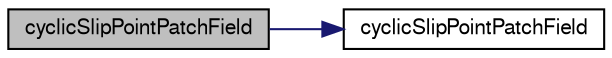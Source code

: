digraph "cyclicSlipPointPatchField"
{
  bgcolor="transparent";
  edge [fontname="FreeSans",fontsize="10",labelfontname="FreeSans",labelfontsize="10"];
  node [fontname="FreeSans",fontsize="10",shape=record];
  rankdir="LR";
  Node4 [label="cyclicSlipPointPatchField",height=0.2,width=0.4,color="black", fillcolor="grey75", style="filled", fontcolor="black"];
  Node4 -> Node5 [color="midnightblue",fontsize="10",style="solid",fontname="FreeSans"];
  Node5 [label="cyclicSlipPointPatchField",height=0.2,width=0.4,color="black",URL="$a26586.html#a360faa91bd79d4686d4192aea001cb61",tooltip="Construct from patch and internal field. "];
}
